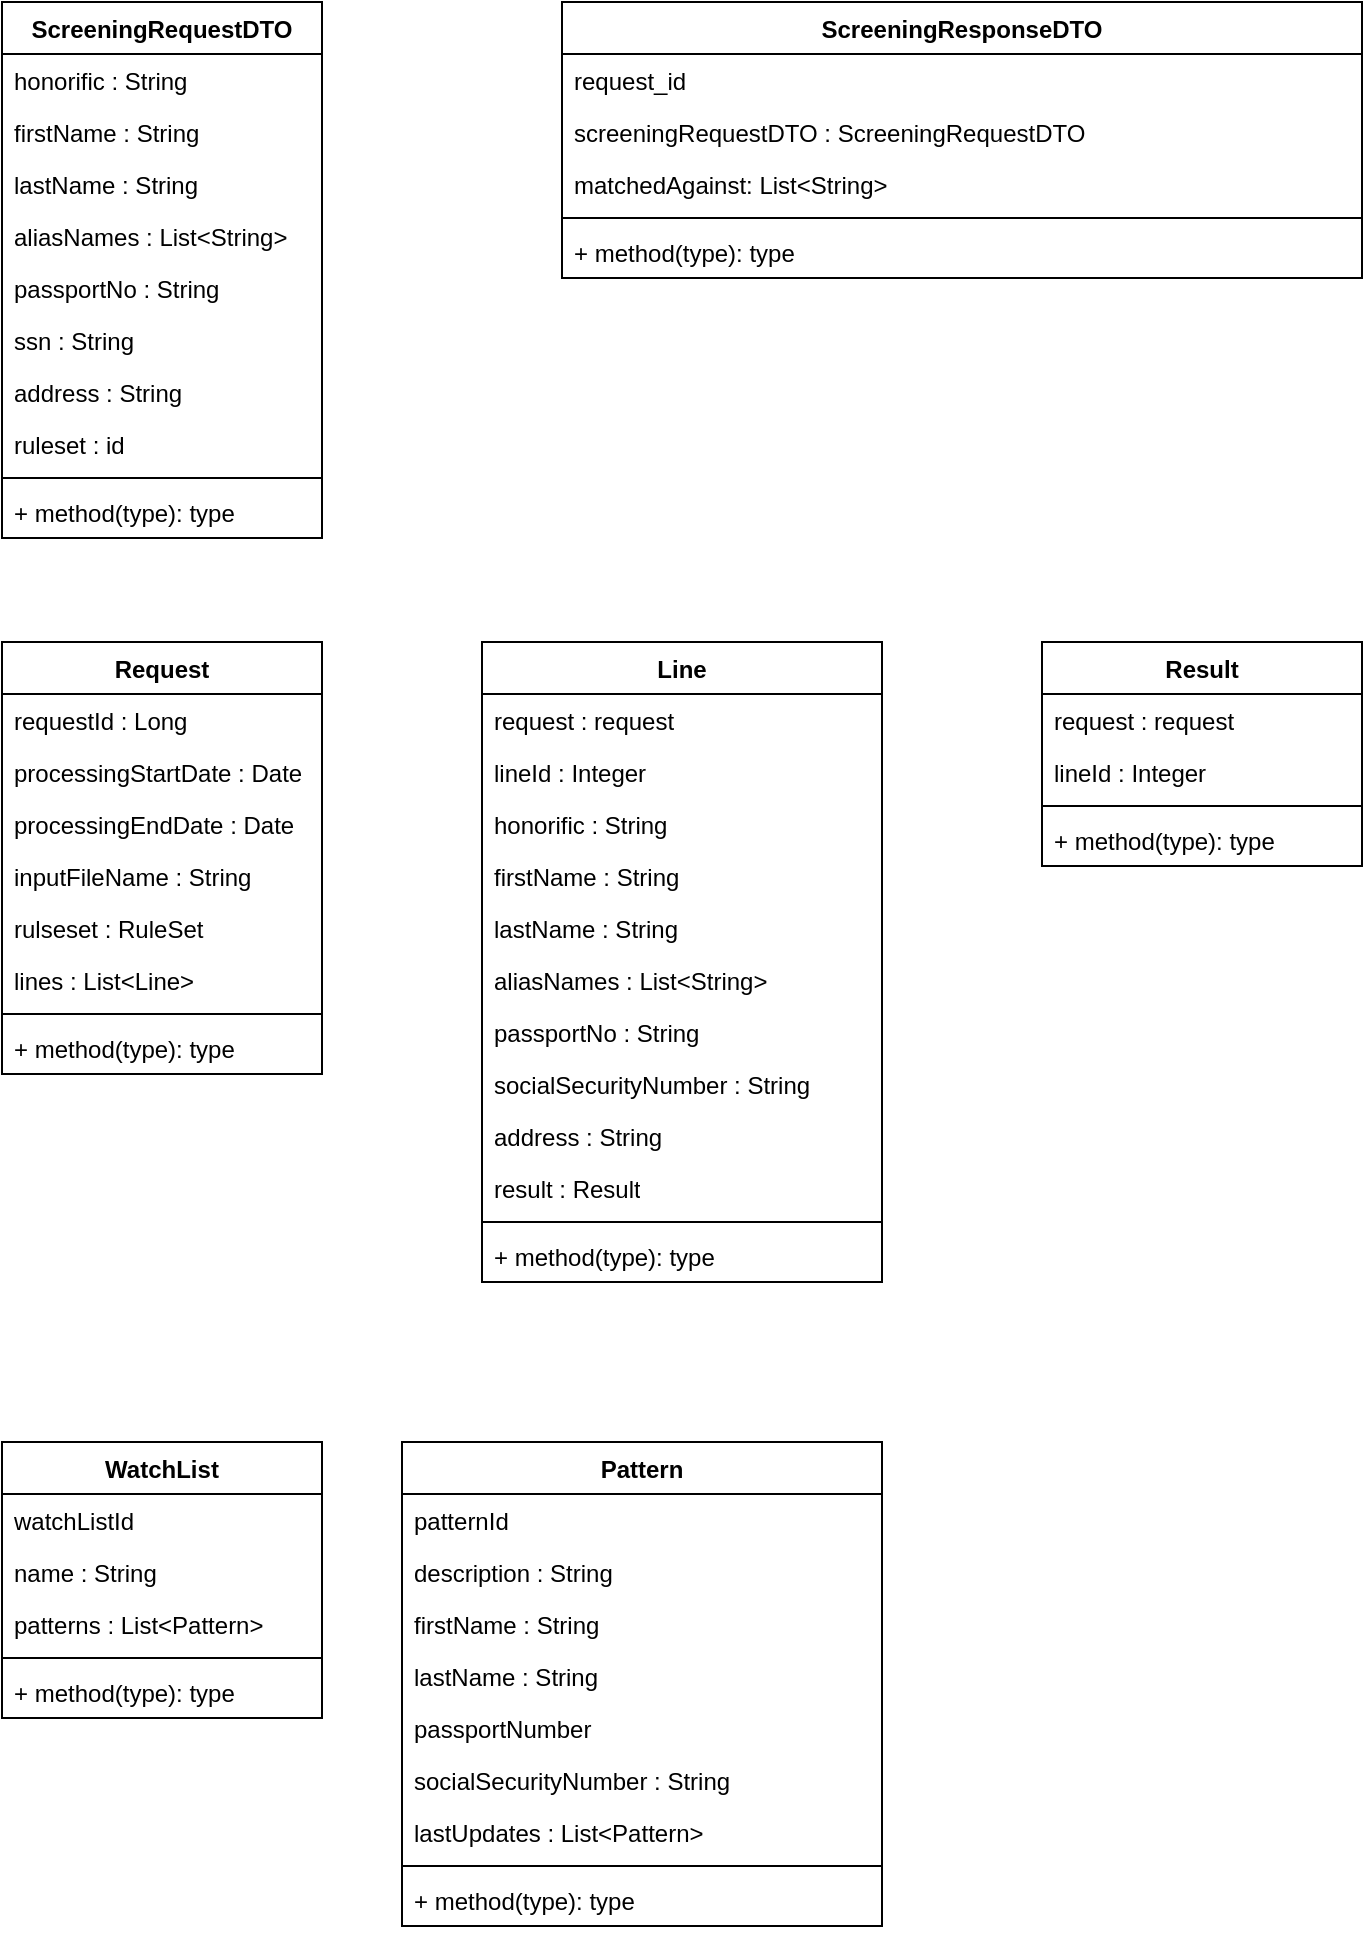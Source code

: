 <mxfile version="21.4.0" type="github">
  <diagram name="Page-1" id="7kd-kawcjyqZp6ZkcvJw">
    <mxGraphModel dx="1434" dy="756" grid="1" gridSize="10" guides="1" tooltips="1" connect="1" arrows="1" fold="1" page="1" pageScale="1" pageWidth="850" pageHeight="1100" math="0" shadow="0">
      <root>
        <mxCell id="0" />
        <mxCell id="1" parent="0" />
        <mxCell id="q6aeV2uR5FmW2s_jPGMf-5" value="ScreeningRequestDTO" style="swimlane;fontStyle=1;align=center;verticalAlign=top;childLayout=stackLayout;horizontal=1;startSize=26;horizontalStack=0;resizeParent=1;resizeParentMax=0;resizeLast=0;collapsible=1;marginBottom=0;whiteSpace=wrap;html=1;" vertex="1" parent="1">
          <mxGeometry x="120" y="80" width="160" height="268" as="geometry" />
        </mxCell>
        <mxCell id="q6aeV2uR5FmW2s_jPGMf-14" value="honorific : String" style="text;strokeColor=none;fillColor=none;align=left;verticalAlign=top;spacingLeft=4;spacingRight=4;overflow=hidden;rotatable=0;points=[[0,0.5],[1,0.5]];portConstraint=eastwest;whiteSpace=wrap;html=1;" vertex="1" parent="q6aeV2uR5FmW2s_jPGMf-5">
          <mxGeometry y="26" width="160" height="26" as="geometry" />
        </mxCell>
        <mxCell id="q6aeV2uR5FmW2s_jPGMf-13" value="firstName : String" style="text;strokeColor=none;fillColor=none;align=left;verticalAlign=top;spacingLeft=4;spacingRight=4;overflow=hidden;rotatable=0;points=[[0,0.5],[1,0.5]];portConstraint=eastwest;whiteSpace=wrap;html=1;" vertex="1" parent="q6aeV2uR5FmW2s_jPGMf-5">
          <mxGeometry y="52" width="160" height="26" as="geometry" />
        </mxCell>
        <mxCell id="q6aeV2uR5FmW2s_jPGMf-9" value="lastName : String" style="text;strokeColor=none;fillColor=none;align=left;verticalAlign=top;spacingLeft=4;spacingRight=4;overflow=hidden;rotatable=0;points=[[0,0.5],[1,0.5]];portConstraint=eastwest;whiteSpace=wrap;html=1;" vertex="1" parent="q6aeV2uR5FmW2s_jPGMf-5">
          <mxGeometry y="78" width="160" height="26" as="geometry" />
        </mxCell>
        <mxCell id="q6aeV2uR5FmW2s_jPGMf-15" value="aliasNames : List&amp;lt;String&amp;gt;" style="text;strokeColor=none;fillColor=none;align=left;verticalAlign=top;spacingLeft=4;spacingRight=4;overflow=hidden;rotatable=0;points=[[0,0.5],[1,0.5]];portConstraint=eastwest;whiteSpace=wrap;html=1;" vertex="1" parent="q6aeV2uR5FmW2s_jPGMf-5">
          <mxGeometry y="104" width="160" height="26" as="geometry" />
        </mxCell>
        <mxCell id="q6aeV2uR5FmW2s_jPGMf-10" value="passportNo : String" style="text;strokeColor=none;fillColor=none;align=left;verticalAlign=top;spacingLeft=4;spacingRight=4;overflow=hidden;rotatable=0;points=[[0,0.5],[1,0.5]];portConstraint=eastwest;whiteSpace=wrap;html=1;" vertex="1" parent="q6aeV2uR5FmW2s_jPGMf-5">
          <mxGeometry y="130" width="160" height="26" as="geometry" />
        </mxCell>
        <mxCell id="q6aeV2uR5FmW2s_jPGMf-11" value="ssn : String" style="text;strokeColor=none;fillColor=none;align=left;verticalAlign=top;spacingLeft=4;spacingRight=4;overflow=hidden;rotatable=0;points=[[0,0.5],[1,0.5]];portConstraint=eastwest;whiteSpace=wrap;html=1;" vertex="1" parent="q6aeV2uR5FmW2s_jPGMf-5">
          <mxGeometry y="156" width="160" height="26" as="geometry" />
        </mxCell>
        <mxCell id="q6aeV2uR5FmW2s_jPGMf-12" value="address : String" style="text;strokeColor=none;fillColor=none;align=left;verticalAlign=top;spacingLeft=4;spacingRight=4;overflow=hidden;rotatable=0;points=[[0,0.5],[1,0.5]];portConstraint=eastwest;whiteSpace=wrap;html=1;" vertex="1" parent="q6aeV2uR5FmW2s_jPGMf-5">
          <mxGeometry y="182" width="160" height="26" as="geometry" />
        </mxCell>
        <mxCell id="q6aeV2uR5FmW2s_jPGMf-37" value="ruleset : id" style="text;strokeColor=none;fillColor=none;align=left;verticalAlign=top;spacingLeft=4;spacingRight=4;overflow=hidden;rotatable=0;points=[[0,0.5],[1,0.5]];portConstraint=eastwest;whiteSpace=wrap;html=1;" vertex="1" parent="q6aeV2uR5FmW2s_jPGMf-5">
          <mxGeometry y="208" width="160" height="26" as="geometry" />
        </mxCell>
        <mxCell id="q6aeV2uR5FmW2s_jPGMf-7" value="" style="line;strokeWidth=1;fillColor=none;align=left;verticalAlign=middle;spacingTop=-1;spacingLeft=3;spacingRight=3;rotatable=0;labelPosition=right;points=[];portConstraint=eastwest;strokeColor=inherit;" vertex="1" parent="q6aeV2uR5FmW2s_jPGMf-5">
          <mxGeometry y="234" width="160" height="8" as="geometry" />
        </mxCell>
        <mxCell id="q6aeV2uR5FmW2s_jPGMf-8" value="+ method(type): type" style="text;strokeColor=none;fillColor=none;align=left;verticalAlign=top;spacingLeft=4;spacingRight=4;overflow=hidden;rotatable=0;points=[[0,0.5],[1,0.5]];portConstraint=eastwest;whiteSpace=wrap;html=1;" vertex="1" parent="q6aeV2uR5FmW2s_jPGMf-5">
          <mxGeometry y="242" width="160" height="26" as="geometry" />
        </mxCell>
        <mxCell id="q6aeV2uR5FmW2s_jPGMf-16" value="ScreeningResponseDTO" style="swimlane;fontStyle=1;align=center;verticalAlign=top;childLayout=stackLayout;horizontal=1;startSize=26;horizontalStack=0;resizeParent=1;resizeParentMax=0;resizeLast=0;collapsible=1;marginBottom=0;whiteSpace=wrap;html=1;" vertex="1" parent="1">
          <mxGeometry x="400" y="80" width="400" height="138" as="geometry" />
        </mxCell>
        <mxCell id="q6aeV2uR5FmW2s_jPGMf-20" value="request_id" style="text;strokeColor=none;fillColor=none;align=left;verticalAlign=top;spacingLeft=4;spacingRight=4;overflow=hidden;rotatable=0;points=[[0,0.5],[1,0.5]];portConstraint=eastwest;whiteSpace=wrap;html=1;" vertex="1" parent="q6aeV2uR5FmW2s_jPGMf-16">
          <mxGeometry y="26" width="400" height="26" as="geometry" />
        </mxCell>
        <mxCell id="q6aeV2uR5FmW2s_jPGMf-17" value="screeningRequestDTO : ScreeningRequestDTO" style="text;strokeColor=none;fillColor=none;align=left;verticalAlign=top;spacingLeft=4;spacingRight=4;overflow=hidden;rotatable=0;points=[[0,0.5],[1,0.5]];portConstraint=eastwest;whiteSpace=wrap;html=1;" vertex="1" parent="q6aeV2uR5FmW2s_jPGMf-16">
          <mxGeometry y="52" width="400" height="26" as="geometry" />
        </mxCell>
        <mxCell id="q6aeV2uR5FmW2s_jPGMf-26" value="matchedAgainst: List&amp;lt;String&amp;gt;" style="text;strokeColor=none;fillColor=none;align=left;verticalAlign=top;spacingLeft=4;spacingRight=4;overflow=hidden;rotatable=0;points=[[0,0.5],[1,0.5]];portConstraint=eastwest;whiteSpace=wrap;html=1;" vertex="1" parent="q6aeV2uR5FmW2s_jPGMf-16">
          <mxGeometry y="78" width="400" height="26" as="geometry" />
        </mxCell>
        <mxCell id="q6aeV2uR5FmW2s_jPGMf-24" value="" style="line;strokeWidth=1;fillColor=none;align=left;verticalAlign=middle;spacingTop=-1;spacingLeft=3;spacingRight=3;rotatable=0;labelPosition=right;points=[];portConstraint=eastwest;strokeColor=inherit;" vertex="1" parent="q6aeV2uR5FmW2s_jPGMf-16">
          <mxGeometry y="104" width="400" height="8" as="geometry" />
        </mxCell>
        <mxCell id="q6aeV2uR5FmW2s_jPGMf-25" value="+ method(type): type" style="text;strokeColor=none;fillColor=none;align=left;verticalAlign=top;spacingLeft=4;spacingRight=4;overflow=hidden;rotatable=0;points=[[0,0.5],[1,0.5]];portConstraint=eastwest;whiteSpace=wrap;html=1;" vertex="1" parent="q6aeV2uR5FmW2s_jPGMf-16">
          <mxGeometry y="112" width="400" height="26" as="geometry" />
        </mxCell>
        <mxCell id="q6aeV2uR5FmW2s_jPGMf-27" value="Request" style="swimlane;fontStyle=1;align=center;verticalAlign=top;childLayout=stackLayout;horizontal=1;startSize=26;horizontalStack=0;resizeParent=1;resizeParentMax=0;resizeLast=0;collapsible=1;marginBottom=0;whiteSpace=wrap;html=1;" vertex="1" parent="1">
          <mxGeometry x="120" y="400" width="160" height="216" as="geometry" />
        </mxCell>
        <mxCell id="q6aeV2uR5FmW2s_jPGMf-28" value="requestId : Long" style="text;strokeColor=none;fillColor=none;align=left;verticalAlign=top;spacingLeft=4;spacingRight=4;overflow=hidden;rotatable=0;points=[[0,0.5],[1,0.5]];portConstraint=eastwest;whiteSpace=wrap;html=1;" vertex="1" parent="q6aeV2uR5FmW2s_jPGMf-27">
          <mxGeometry y="26" width="160" height="26" as="geometry" />
        </mxCell>
        <mxCell id="q6aeV2uR5FmW2s_jPGMf-29" value="processingStartDate : Date" style="text;strokeColor=none;fillColor=none;align=left;verticalAlign=top;spacingLeft=4;spacingRight=4;overflow=hidden;rotatable=0;points=[[0,0.5],[1,0.5]];portConstraint=eastwest;whiteSpace=wrap;html=1;" vertex="1" parent="q6aeV2uR5FmW2s_jPGMf-27">
          <mxGeometry y="52" width="160" height="26" as="geometry" />
        </mxCell>
        <mxCell id="q6aeV2uR5FmW2s_jPGMf-30" value="processingEndDate : Date" style="text;strokeColor=none;fillColor=none;align=left;verticalAlign=top;spacingLeft=4;spacingRight=4;overflow=hidden;rotatable=0;points=[[0,0.5],[1,0.5]];portConstraint=eastwest;whiteSpace=wrap;html=1;" vertex="1" parent="q6aeV2uR5FmW2s_jPGMf-27">
          <mxGeometry y="78" width="160" height="26" as="geometry" />
        </mxCell>
        <mxCell id="q6aeV2uR5FmW2s_jPGMf-31" value="inputFileName : String" style="text;strokeColor=none;fillColor=none;align=left;verticalAlign=top;spacingLeft=4;spacingRight=4;overflow=hidden;rotatable=0;points=[[0,0.5],[1,0.5]];portConstraint=eastwest;whiteSpace=wrap;html=1;" vertex="1" parent="q6aeV2uR5FmW2s_jPGMf-27">
          <mxGeometry y="104" width="160" height="26" as="geometry" />
        </mxCell>
        <mxCell id="q6aeV2uR5FmW2s_jPGMf-32" value="rulseset : RuleSet" style="text;strokeColor=none;fillColor=none;align=left;verticalAlign=top;spacingLeft=4;spacingRight=4;overflow=hidden;rotatable=0;points=[[0,0.5],[1,0.5]];portConstraint=eastwest;whiteSpace=wrap;html=1;" vertex="1" parent="q6aeV2uR5FmW2s_jPGMf-27">
          <mxGeometry y="130" width="160" height="26" as="geometry" />
        </mxCell>
        <mxCell id="q6aeV2uR5FmW2s_jPGMf-72" value="lines : List&amp;lt;Line&amp;gt;" style="text;strokeColor=none;fillColor=none;align=left;verticalAlign=top;spacingLeft=4;spacingRight=4;overflow=hidden;rotatable=0;points=[[0,0.5],[1,0.5]];portConstraint=eastwest;whiteSpace=wrap;html=1;" vertex="1" parent="q6aeV2uR5FmW2s_jPGMf-27">
          <mxGeometry y="156" width="160" height="26" as="geometry" />
        </mxCell>
        <mxCell id="q6aeV2uR5FmW2s_jPGMf-35" value="" style="line;strokeWidth=1;fillColor=none;align=left;verticalAlign=middle;spacingTop=-1;spacingLeft=3;spacingRight=3;rotatable=0;labelPosition=right;points=[];portConstraint=eastwest;strokeColor=inherit;" vertex="1" parent="q6aeV2uR5FmW2s_jPGMf-27">
          <mxGeometry y="182" width="160" height="8" as="geometry" />
        </mxCell>
        <mxCell id="q6aeV2uR5FmW2s_jPGMf-36" value="+ method(type): type" style="text;strokeColor=none;fillColor=none;align=left;verticalAlign=top;spacingLeft=4;spacingRight=4;overflow=hidden;rotatable=0;points=[[0,0.5],[1,0.5]];portConstraint=eastwest;whiteSpace=wrap;html=1;" vertex="1" parent="q6aeV2uR5FmW2s_jPGMf-27">
          <mxGeometry y="190" width="160" height="26" as="geometry" />
        </mxCell>
        <mxCell id="q6aeV2uR5FmW2s_jPGMf-47" value="Line" style="swimlane;fontStyle=1;align=center;verticalAlign=top;childLayout=stackLayout;horizontal=1;startSize=26;horizontalStack=0;resizeParent=1;resizeParentMax=0;resizeLast=0;collapsible=1;marginBottom=0;whiteSpace=wrap;html=1;" vertex="1" parent="1">
          <mxGeometry x="360" y="400" width="200" height="320" as="geometry" />
        </mxCell>
        <mxCell id="q6aeV2uR5FmW2s_jPGMf-58" value="request : request" style="text;strokeColor=none;fillColor=none;align=left;verticalAlign=top;spacingLeft=4;spacingRight=4;overflow=hidden;rotatable=0;points=[[0,0.5],[1,0.5]];portConstraint=eastwest;whiteSpace=wrap;html=1;" vertex="1" parent="q6aeV2uR5FmW2s_jPGMf-47">
          <mxGeometry y="26" width="200" height="26" as="geometry" />
        </mxCell>
        <mxCell id="q6aeV2uR5FmW2s_jPGMf-71" value="lineId : Integer" style="text;strokeColor=none;fillColor=none;align=left;verticalAlign=top;spacingLeft=4;spacingRight=4;overflow=hidden;rotatable=0;points=[[0,0.5],[1,0.5]];portConstraint=eastwest;whiteSpace=wrap;html=1;" vertex="1" parent="q6aeV2uR5FmW2s_jPGMf-47">
          <mxGeometry y="52" width="200" height="26" as="geometry" />
        </mxCell>
        <mxCell id="q6aeV2uR5FmW2s_jPGMf-48" value="honorific : String" style="text;strokeColor=none;fillColor=none;align=left;verticalAlign=top;spacingLeft=4;spacingRight=4;overflow=hidden;rotatable=0;points=[[0,0.5],[1,0.5]];portConstraint=eastwest;whiteSpace=wrap;html=1;" vertex="1" parent="q6aeV2uR5FmW2s_jPGMf-47">
          <mxGeometry y="78" width="200" height="26" as="geometry" />
        </mxCell>
        <mxCell id="q6aeV2uR5FmW2s_jPGMf-49" value="firstName : String" style="text;strokeColor=none;fillColor=none;align=left;verticalAlign=top;spacingLeft=4;spacingRight=4;overflow=hidden;rotatable=0;points=[[0,0.5],[1,0.5]];portConstraint=eastwest;whiteSpace=wrap;html=1;" vertex="1" parent="q6aeV2uR5FmW2s_jPGMf-47">
          <mxGeometry y="104" width="200" height="26" as="geometry" />
        </mxCell>
        <mxCell id="q6aeV2uR5FmW2s_jPGMf-50" value="lastName : String" style="text;strokeColor=none;fillColor=none;align=left;verticalAlign=top;spacingLeft=4;spacingRight=4;overflow=hidden;rotatable=0;points=[[0,0.5],[1,0.5]];portConstraint=eastwest;whiteSpace=wrap;html=1;" vertex="1" parent="q6aeV2uR5FmW2s_jPGMf-47">
          <mxGeometry y="130" width="200" height="26" as="geometry" />
        </mxCell>
        <mxCell id="q6aeV2uR5FmW2s_jPGMf-51" value="aliasNames : List&amp;lt;String&amp;gt;" style="text;strokeColor=none;fillColor=none;align=left;verticalAlign=top;spacingLeft=4;spacingRight=4;overflow=hidden;rotatable=0;points=[[0,0.5],[1,0.5]];portConstraint=eastwest;whiteSpace=wrap;html=1;" vertex="1" parent="q6aeV2uR5FmW2s_jPGMf-47">
          <mxGeometry y="156" width="200" height="26" as="geometry" />
        </mxCell>
        <mxCell id="q6aeV2uR5FmW2s_jPGMf-52" value="passportNo : String" style="text;strokeColor=none;fillColor=none;align=left;verticalAlign=top;spacingLeft=4;spacingRight=4;overflow=hidden;rotatable=0;points=[[0,0.5],[1,0.5]];portConstraint=eastwest;whiteSpace=wrap;html=1;" vertex="1" parent="q6aeV2uR5FmW2s_jPGMf-47">
          <mxGeometry y="182" width="200" height="26" as="geometry" />
        </mxCell>
        <mxCell id="q6aeV2uR5FmW2s_jPGMf-53" value="socialSecurityNumber : String" style="text;strokeColor=none;fillColor=none;align=left;verticalAlign=top;spacingLeft=4;spacingRight=4;overflow=hidden;rotatable=0;points=[[0,0.5],[1,0.5]];portConstraint=eastwest;whiteSpace=wrap;html=1;" vertex="1" parent="q6aeV2uR5FmW2s_jPGMf-47">
          <mxGeometry y="208" width="200" height="26" as="geometry" />
        </mxCell>
        <mxCell id="q6aeV2uR5FmW2s_jPGMf-54" value="address : String" style="text;strokeColor=none;fillColor=none;align=left;verticalAlign=top;spacingLeft=4;spacingRight=4;overflow=hidden;rotatable=0;points=[[0,0.5],[1,0.5]];portConstraint=eastwest;whiteSpace=wrap;html=1;" vertex="1" parent="q6aeV2uR5FmW2s_jPGMf-47">
          <mxGeometry y="234" width="200" height="26" as="geometry" />
        </mxCell>
        <mxCell id="q6aeV2uR5FmW2s_jPGMf-73" value="result : Result" style="text;strokeColor=none;fillColor=none;align=left;verticalAlign=top;spacingLeft=4;spacingRight=4;overflow=hidden;rotatable=0;points=[[0,0.5],[1,0.5]];portConstraint=eastwest;whiteSpace=wrap;html=1;" vertex="1" parent="q6aeV2uR5FmW2s_jPGMf-47">
          <mxGeometry y="260" width="200" height="26" as="geometry" />
        </mxCell>
        <mxCell id="q6aeV2uR5FmW2s_jPGMf-56" value="" style="line;strokeWidth=1;fillColor=none;align=left;verticalAlign=middle;spacingTop=-1;spacingLeft=3;spacingRight=3;rotatable=0;labelPosition=right;points=[];portConstraint=eastwest;strokeColor=inherit;" vertex="1" parent="q6aeV2uR5FmW2s_jPGMf-47">
          <mxGeometry y="286" width="200" height="8" as="geometry" />
        </mxCell>
        <mxCell id="q6aeV2uR5FmW2s_jPGMf-57" value="+ method(type): type" style="text;strokeColor=none;fillColor=none;align=left;verticalAlign=top;spacingLeft=4;spacingRight=4;overflow=hidden;rotatable=0;points=[[0,0.5],[1,0.5]];portConstraint=eastwest;whiteSpace=wrap;html=1;" vertex="1" parent="q6aeV2uR5FmW2s_jPGMf-47">
          <mxGeometry y="294" width="200" height="26" as="geometry" />
        </mxCell>
        <mxCell id="q6aeV2uR5FmW2s_jPGMf-59" value="Result" style="swimlane;fontStyle=1;align=center;verticalAlign=top;childLayout=stackLayout;horizontal=1;startSize=26;horizontalStack=0;resizeParent=1;resizeParentMax=0;resizeLast=0;collapsible=1;marginBottom=0;whiteSpace=wrap;html=1;" vertex="1" parent="1">
          <mxGeometry x="640" y="400" width="160" height="112" as="geometry" />
        </mxCell>
        <mxCell id="q6aeV2uR5FmW2s_jPGMf-60" value="request : request" style="text;strokeColor=none;fillColor=none;align=left;verticalAlign=top;spacingLeft=4;spacingRight=4;overflow=hidden;rotatable=0;points=[[0,0.5],[1,0.5]];portConstraint=eastwest;whiteSpace=wrap;html=1;" vertex="1" parent="q6aeV2uR5FmW2s_jPGMf-59">
          <mxGeometry y="26" width="160" height="26" as="geometry" />
        </mxCell>
        <mxCell id="q6aeV2uR5FmW2s_jPGMf-74" value="lineId : Integer" style="text;strokeColor=none;fillColor=none;align=left;verticalAlign=top;spacingLeft=4;spacingRight=4;overflow=hidden;rotatable=0;points=[[0,0.5],[1,0.5]];portConstraint=eastwest;whiteSpace=wrap;html=1;" vertex="1" parent="q6aeV2uR5FmW2s_jPGMf-59">
          <mxGeometry y="52" width="160" height="26" as="geometry" />
        </mxCell>
        <mxCell id="q6aeV2uR5FmW2s_jPGMf-69" value="" style="line;strokeWidth=1;fillColor=none;align=left;verticalAlign=middle;spacingTop=-1;spacingLeft=3;spacingRight=3;rotatable=0;labelPosition=right;points=[];portConstraint=eastwest;strokeColor=inherit;" vertex="1" parent="q6aeV2uR5FmW2s_jPGMf-59">
          <mxGeometry y="78" width="160" height="8" as="geometry" />
        </mxCell>
        <mxCell id="q6aeV2uR5FmW2s_jPGMf-70" value="+ method(type): type" style="text;strokeColor=none;fillColor=none;align=left;verticalAlign=top;spacingLeft=4;spacingRight=4;overflow=hidden;rotatable=0;points=[[0,0.5],[1,0.5]];portConstraint=eastwest;whiteSpace=wrap;html=1;" vertex="1" parent="q6aeV2uR5FmW2s_jPGMf-59">
          <mxGeometry y="86" width="160" height="26" as="geometry" />
        </mxCell>
        <mxCell id="q6aeV2uR5FmW2s_jPGMf-76" value="WatchList" style="swimlane;fontStyle=1;align=center;verticalAlign=top;childLayout=stackLayout;horizontal=1;startSize=26;horizontalStack=0;resizeParent=1;resizeParentMax=0;resizeLast=0;collapsible=1;marginBottom=0;whiteSpace=wrap;html=1;" vertex="1" parent="1">
          <mxGeometry x="120" y="800" width="160" height="138" as="geometry" />
        </mxCell>
        <mxCell id="q6aeV2uR5FmW2s_jPGMf-77" value="watchListId" style="text;strokeColor=none;fillColor=none;align=left;verticalAlign=top;spacingLeft=4;spacingRight=4;overflow=hidden;rotatable=0;points=[[0,0.5],[1,0.5]];portConstraint=eastwest;whiteSpace=wrap;html=1;" vertex="1" parent="q6aeV2uR5FmW2s_jPGMf-76">
          <mxGeometry y="26" width="160" height="26" as="geometry" />
        </mxCell>
        <mxCell id="q6aeV2uR5FmW2s_jPGMf-80" value="name : String" style="text;strokeColor=none;fillColor=none;align=left;verticalAlign=top;spacingLeft=4;spacingRight=4;overflow=hidden;rotatable=0;points=[[0,0.5],[1,0.5]];portConstraint=eastwest;whiteSpace=wrap;html=1;" vertex="1" parent="q6aeV2uR5FmW2s_jPGMf-76">
          <mxGeometry y="52" width="160" height="26" as="geometry" />
        </mxCell>
        <mxCell id="q6aeV2uR5FmW2s_jPGMf-81" value="patterns : List&amp;lt;Pattern&amp;gt;" style="text;strokeColor=none;fillColor=none;align=left;verticalAlign=top;spacingLeft=4;spacingRight=4;overflow=hidden;rotatable=0;points=[[0,0.5],[1,0.5]];portConstraint=eastwest;whiteSpace=wrap;html=1;" vertex="1" parent="q6aeV2uR5FmW2s_jPGMf-76">
          <mxGeometry y="78" width="160" height="26" as="geometry" />
        </mxCell>
        <mxCell id="q6aeV2uR5FmW2s_jPGMf-78" value="" style="line;strokeWidth=1;fillColor=none;align=left;verticalAlign=middle;spacingTop=-1;spacingLeft=3;spacingRight=3;rotatable=0;labelPosition=right;points=[];portConstraint=eastwest;strokeColor=inherit;" vertex="1" parent="q6aeV2uR5FmW2s_jPGMf-76">
          <mxGeometry y="104" width="160" height="8" as="geometry" />
        </mxCell>
        <mxCell id="q6aeV2uR5FmW2s_jPGMf-79" value="+ method(type): type" style="text;strokeColor=none;fillColor=none;align=left;verticalAlign=top;spacingLeft=4;spacingRight=4;overflow=hidden;rotatable=0;points=[[0,0.5],[1,0.5]];portConstraint=eastwest;whiteSpace=wrap;html=1;" vertex="1" parent="q6aeV2uR5FmW2s_jPGMf-76">
          <mxGeometry y="112" width="160" height="26" as="geometry" />
        </mxCell>
        <mxCell id="q6aeV2uR5FmW2s_jPGMf-82" value="Pattern" style="swimlane;fontStyle=1;align=center;verticalAlign=top;childLayout=stackLayout;horizontal=1;startSize=26;horizontalStack=0;resizeParent=1;resizeParentMax=0;resizeLast=0;collapsible=1;marginBottom=0;whiteSpace=wrap;html=1;" vertex="1" parent="1">
          <mxGeometry x="320" y="800" width="240" height="242" as="geometry" />
        </mxCell>
        <mxCell id="q6aeV2uR5FmW2s_jPGMf-83" value="patternId" style="text;strokeColor=none;fillColor=none;align=left;verticalAlign=top;spacingLeft=4;spacingRight=4;overflow=hidden;rotatable=0;points=[[0,0.5],[1,0.5]];portConstraint=eastwest;whiteSpace=wrap;html=1;" vertex="1" parent="q6aeV2uR5FmW2s_jPGMf-82">
          <mxGeometry y="26" width="240" height="26" as="geometry" />
        </mxCell>
        <mxCell id="q6aeV2uR5FmW2s_jPGMf-84" value="description : String" style="text;strokeColor=none;fillColor=none;align=left;verticalAlign=top;spacingLeft=4;spacingRight=4;overflow=hidden;rotatable=0;points=[[0,0.5],[1,0.5]];portConstraint=eastwest;whiteSpace=wrap;html=1;" vertex="1" parent="q6aeV2uR5FmW2s_jPGMf-82">
          <mxGeometry y="52" width="240" height="26" as="geometry" />
        </mxCell>
        <mxCell id="q6aeV2uR5FmW2s_jPGMf-90" value="firstName : String" style="text;strokeColor=none;fillColor=none;align=left;verticalAlign=top;spacingLeft=4;spacingRight=4;overflow=hidden;rotatable=0;points=[[0,0.5],[1,0.5]];portConstraint=eastwest;whiteSpace=wrap;html=1;" vertex="1" parent="q6aeV2uR5FmW2s_jPGMf-82">
          <mxGeometry y="78" width="240" height="26" as="geometry" />
        </mxCell>
        <mxCell id="q6aeV2uR5FmW2s_jPGMf-91" value="lastName : String" style="text;strokeColor=none;fillColor=none;align=left;verticalAlign=top;spacingLeft=4;spacingRight=4;overflow=hidden;rotatable=0;points=[[0,0.5],[1,0.5]];portConstraint=eastwest;whiteSpace=wrap;html=1;" vertex="1" parent="q6aeV2uR5FmW2s_jPGMf-82">
          <mxGeometry y="104" width="240" height="26" as="geometry" />
        </mxCell>
        <mxCell id="q6aeV2uR5FmW2s_jPGMf-92" value="passportNumber" style="text;strokeColor=none;fillColor=none;align=left;verticalAlign=top;spacingLeft=4;spacingRight=4;overflow=hidden;rotatable=0;points=[[0,0.5],[1,0.5]];portConstraint=eastwest;whiteSpace=wrap;html=1;" vertex="1" parent="q6aeV2uR5FmW2s_jPGMf-82">
          <mxGeometry y="130" width="240" height="26" as="geometry" />
        </mxCell>
        <mxCell id="q6aeV2uR5FmW2s_jPGMf-93" value="socialSecurityNumber : String" style="text;strokeColor=none;fillColor=none;align=left;verticalAlign=top;spacingLeft=4;spacingRight=4;overflow=hidden;rotatable=0;points=[[0,0.5],[1,0.5]];portConstraint=eastwest;whiteSpace=wrap;html=1;" vertex="1" parent="q6aeV2uR5FmW2s_jPGMf-82">
          <mxGeometry y="156" width="240" height="26" as="geometry" />
        </mxCell>
        <mxCell id="q6aeV2uR5FmW2s_jPGMf-85" value="lastUpdates : List&amp;lt;Pattern&amp;gt;" style="text;strokeColor=none;fillColor=none;align=left;verticalAlign=top;spacingLeft=4;spacingRight=4;overflow=hidden;rotatable=0;points=[[0,0.5],[1,0.5]];portConstraint=eastwest;whiteSpace=wrap;html=1;" vertex="1" parent="q6aeV2uR5FmW2s_jPGMf-82">
          <mxGeometry y="182" width="240" height="26" as="geometry" />
        </mxCell>
        <mxCell id="q6aeV2uR5FmW2s_jPGMf-86" value="" style="line;strokeWidth=1;fillColor=none;align=left;verticalAlign=middle;spacingTop=-1;spacingLeft=3;spacingRight=3;rotatable=0;labelPosition=right;points=[];portConstraint=eastwest;strokeColor=inherit;" vertex="1" parent="q6aeV2uR5FmW2s_jPGMf-82">
          <mxGeometry y="208" width="240" height="8" as="geometry" />
        </mxCell>
        <mxCell id="q6aeV2uR5FmW2s_jPGMf-87" value="+ method(type): type" style="text;strokeColor=none;fillColor=none;align=left;verticalAlign=top;spacingLeft=4;spacingRight=4;overflow=hidden;rotatable=0;points=[[0,0.5],[1,0.5]];portConstraint=eastwest;whiteSpace=wrap;html=1;" vertex="1" parent="q6aeV2uR5FmW2s_jPGMf-82">
          <mxGeometry y="216" width="240" height="26" as="geometry" />
        </mxCell>
      </root>
    </mxGraphModel>
  </diagram>
</mxfile>
